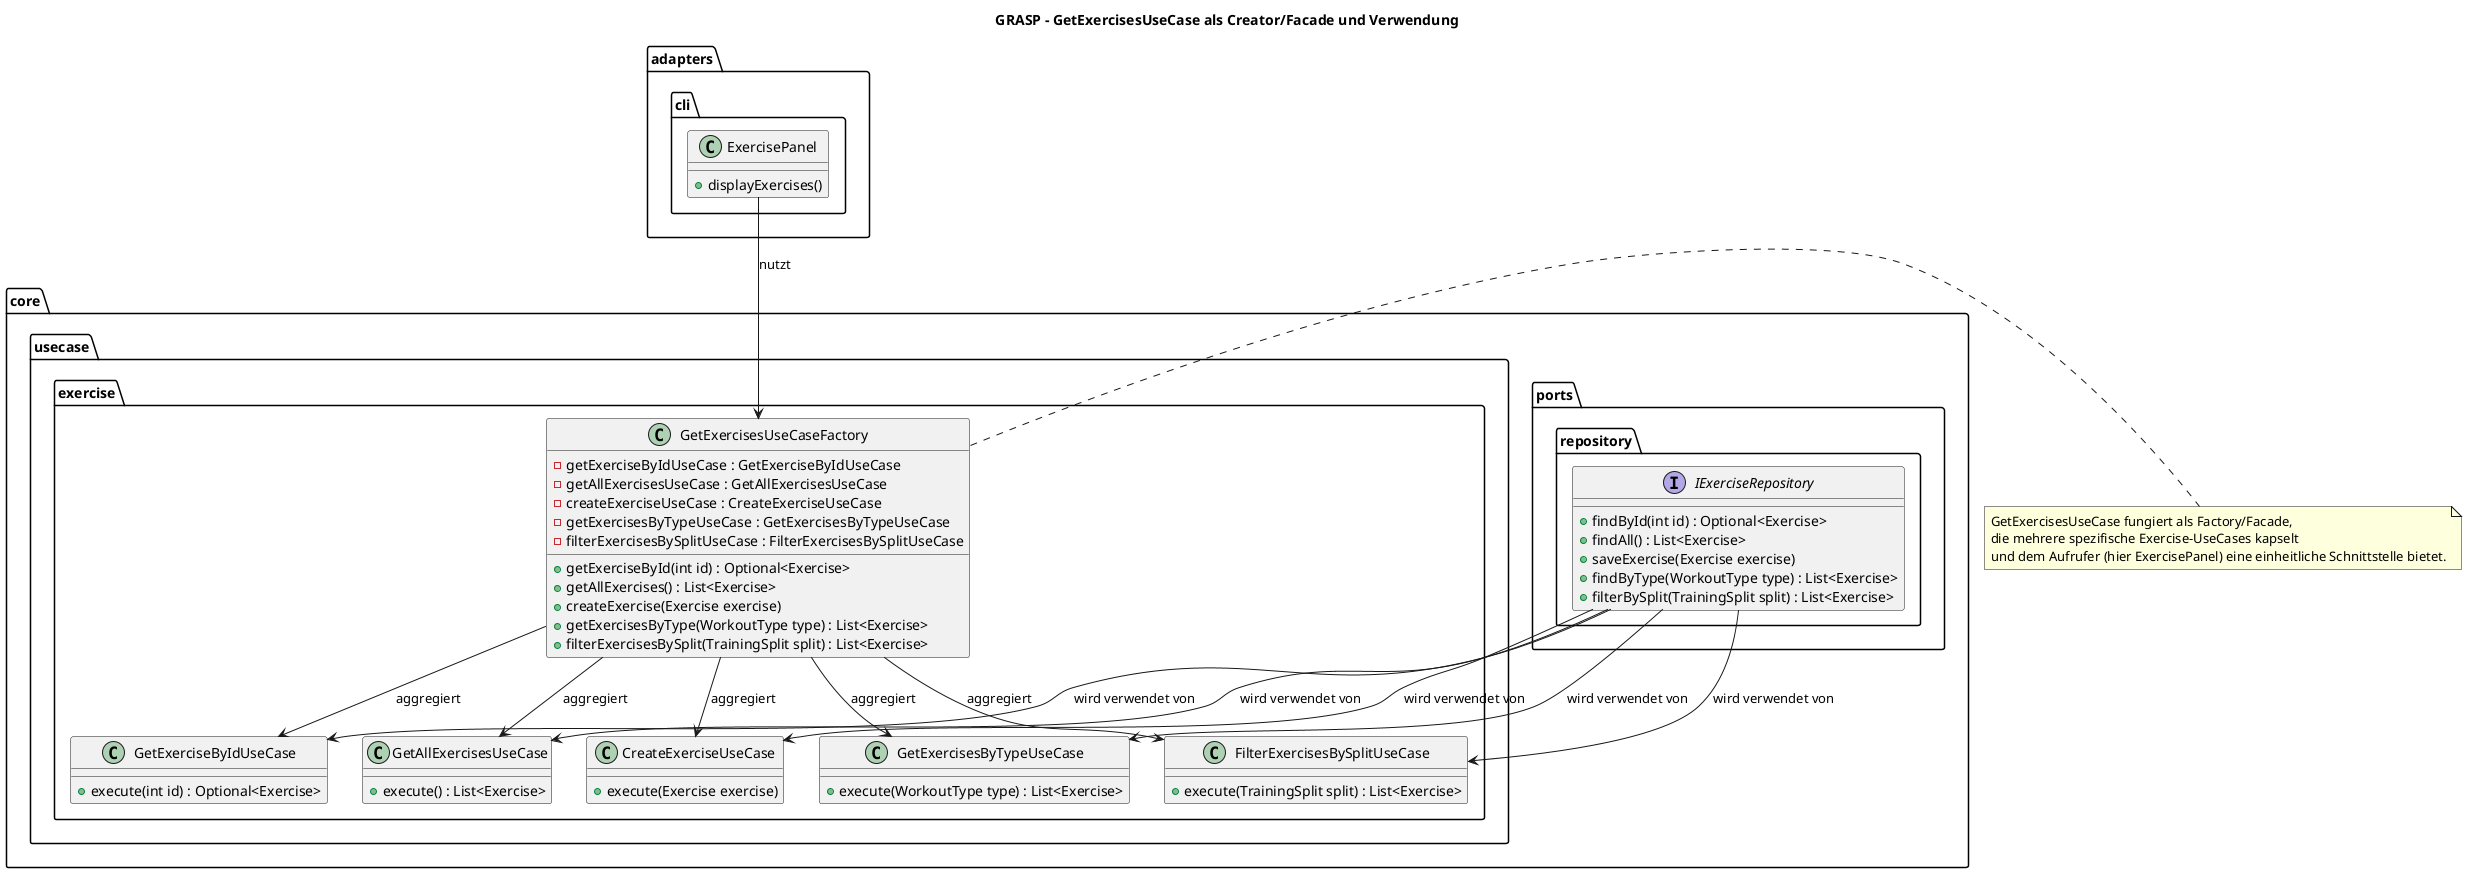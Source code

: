 @startuml GetExercisesUseCase_GRASP
title GRASP – GetExercisesUseCase als Creator/Facade und Verwendung

' Package: Repository-Interface für Übungen
package "core.ports.repository" {
  interface IExerciseRepository {
    + findById(int id) : Optional<Exercise>
    + findAll() : List<Exercise>
    + saveExercise(Exercise exercise)
    + findByType(WorkoutType type) : List<Exercise>
    + filterBySplit(TrainingSplit split) : List<Exercise>
  }
}

' Package: Use Cases im Exercise-Bereich
package "core.usecase.exercise" {
  class GetExerciseByIdUseCase {
    + execute(int id) : Optional<Exercise>
  }

  class GetAllExercisesUseCase {
    + execute() : List<Exercise>
  }

  class CreateExerciseUseCase {
    + execute(Exercise exercise)
  }

  class GetExercisesByTypeUseCase {
    + execute(WorkoutType type) : List<Exercise>
  }

  class FilterExercisesBySplitUseCase {
    + execute(TrainingSplit split) : List<Exercise>
  }

  ' Der GetExercisesUseCase kapselt alle spezifischen Use Cases
  class GetExercisesUseCaseFactory {
    - getExerciseByIdUseCase : GetExerciseByIdUseCase
    - getAllExercisesUseCase : GetAllExercisesUseCase
    - createExerciseUseCase : CreateExerciseUseCase
    - getExercisesByTypeUseCase : GetExercisesByTypeUseCase
    - filterExercisesBySplitUseCase : FilterExercisesBySplitUseCase
    + getExerciseById(int id) : Optional<Exercise>
    + getAllExercises() : List<Exercise>
    + createExercise(Exercise exercise)
    + getExercisesByType(WorkoutType type) : List<Exercise>
    + filterExercisesBySplit(TrainingSplit split) : List<Exercise>
  }
}

' Package: Beispielhafter Aufrufer in der Anwendung
package "adapters.cli" {
  class ExercisePanel {
    + displayExercises()
  }
}

' Beziehungen zwischen dem Repository und den spezifischen Use Cases
IExerciseRepository --> GetExerciseByIdUseCase : "wird verwendet von"
IExerciseRepository --> GetAllExercisesUseCase : "wird verwendet von"
IExerciseRepository --> CreateExerciseUseCase : "wird verwendet von"
IExerciseRepository --> GetExercisesByTypeUseCase : "wird verwendet von"
IExerciseRepository --> FilterExercisesBySplitUseCase : "wird verwendet von"

' Aggregation der spezifischen Use Cases im GetExercisesUseCase
GetExercisesUseCaseFactory --> GetExerciseByIdUseCase : "aggregiert"
GetExercisesUseCaseFactory --> GetAllExercisesUseCase : "aggregiert"
GetExercisesUseCaseFactory --> CreateExerciseUseCase : "aggregiert"
GetExercisesUseCaseFactory --> GetExercisesByTypeUseCase : "aggregiert"
GetExercisesUseCaseFactory --> FilterExercisesBySplitUseCase : "aggregiert"

' Das ExercisePanel nutzt den GetExercisesUseCase
ExercisePanel --> GetExercisesUseCaseFactory : "nutzt"

note right of GetExercisesUseCaseFactory
  GetExercisesUseCase fungiert als Factory/Facade,
  die mehrere spezifische Exercise-UseCases kapselt
  und dem Aufrufer (hier ExercisePanel) eine einheitliche Schnittstelle bietet.
end note

@enduml
